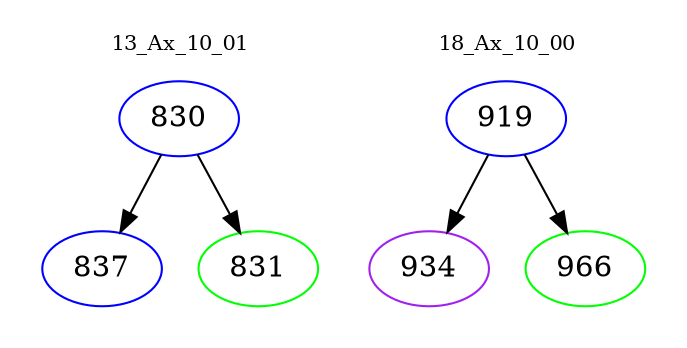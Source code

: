 digraph{
subgraph cluster_0 {
color = white
label = "13_Ax_10_01";
fontsize=10;
T0_830 [label="830", color="blue"]
T0_830 -> T0_837 [color="black"]
T0_837 [label="837", color="blue"]
T0_830 -> T0_831 [color="black"]
T0_831 [label="831", color="green"]
}
subgraph cluster_1 {
color = white
label = "18_Ax_10_00";
fontsize=10;
T1_919 [label="919", color="blue"]
T1_919 -> T1_934 [color="black"]
T1_934 [label="934", color="purple"]
T1_919 -> T1_966 [color="black"]
T1_966 [label="966", color="green"]
}
}
